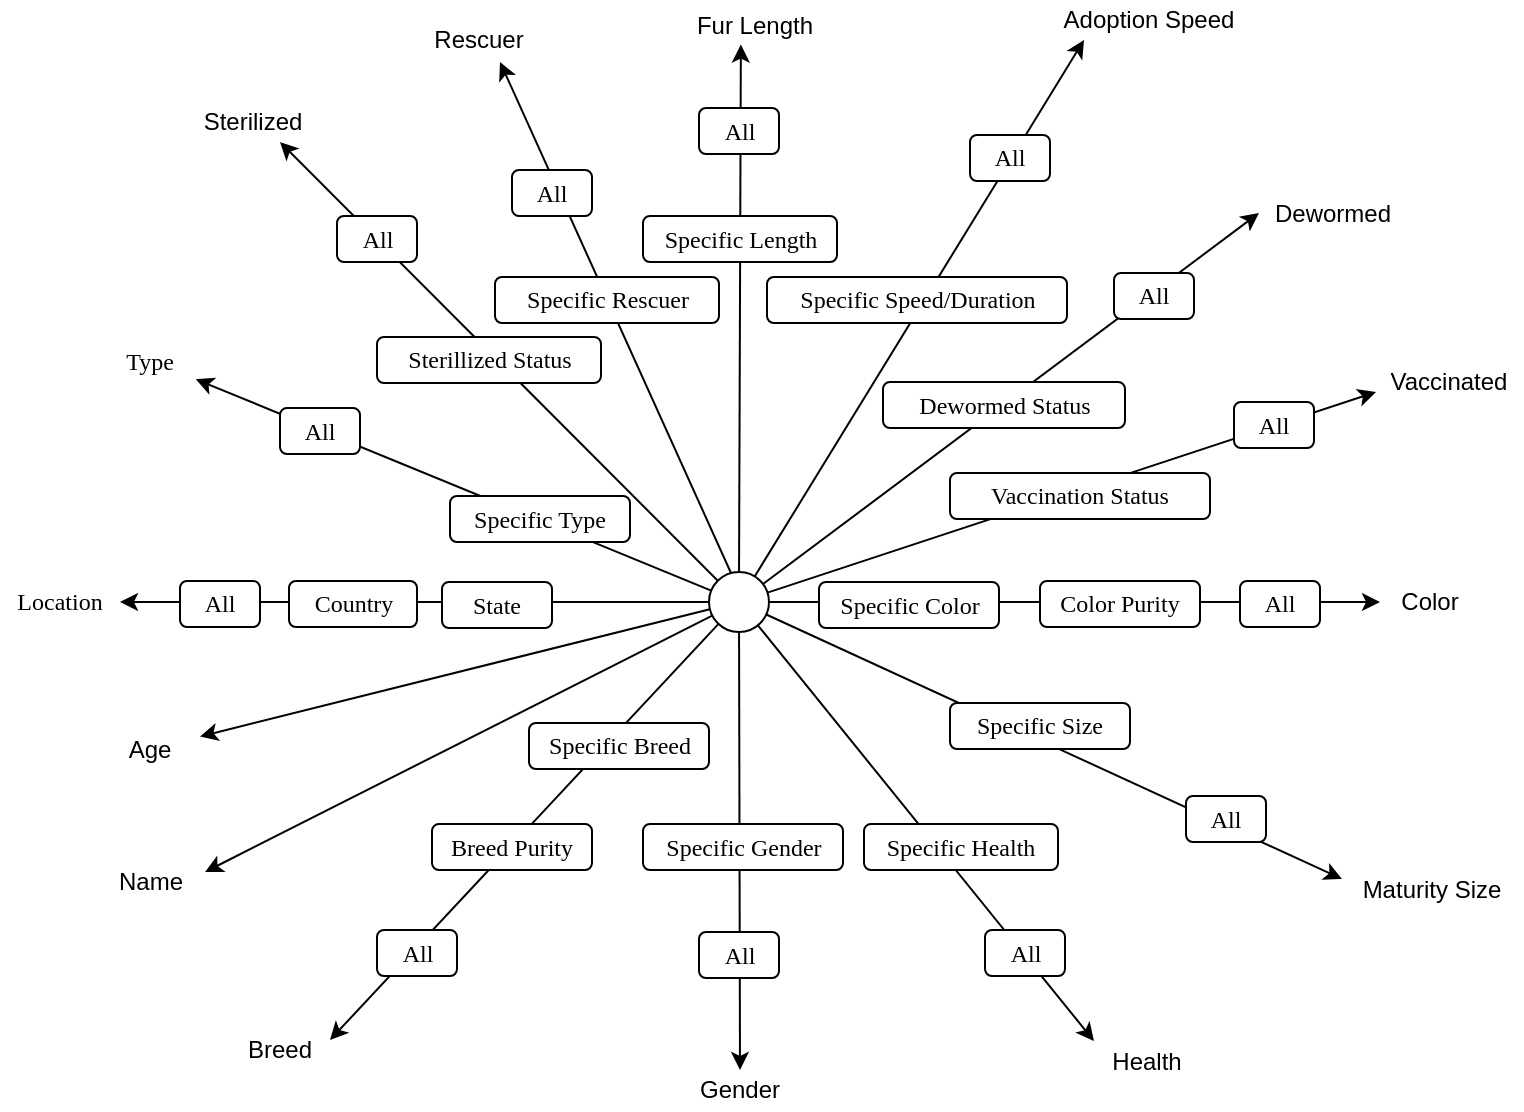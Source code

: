 <mxfile version="10.6.7" type="device"><diagram name="Page-1" id="10a91c8b-09ff-31b1-d368-03940ed4cc9e"><mxGraphModel dx="1394" dy="757" grid="1" gridSize="10" guides="1" tooltips="1" connect="1" arrows="1" fold="1" page="1" pageScale="1" pageWidth="400" pageHeight="400" background="#ffffff" math="0" shadow="0"><root><mxCell id="0"/><mxCell id="1" parent="0"/><mxCell id="zqjU6Is-Ee5SVb4OP-bb-23" style="edgeStyle=none;rounded=0;orthogonalLoop=1;jettySize=auto;html=0;entryX=0.964;entryY=0.983;entryDx=0;entryDy=0;endArrow=classic;endFill=1;fontColor=none;shadow=0;entryPerimeter=0;" parent="1" source="7fUG9F3epbiAuhgBZ7dw-4" edge="1"><mxGeometry relative="1" as="geometry"><mxPoint x="384.448" y="398.966" as="sourcePoint"/><mxPoint x="127.897" y="288.621" as="targetPoint"/></mxGeometry></mxCell><mxCell id="CtPt7kRRKyrElE4kS757-3" style="edgeStyle=orthogonalEdgeStyle;orthogonalLoop=1;jettySize=auto;html=1;strokeColor=none;rounded=0;" parent="1" target="CtPt7kRRKyrElE4kS757-1" edge="1"><mxGeometry relative="1" as="geometry"><mxPoint x="400.333" y="380" as="sourcePoint"/></mxGeometry></mxCell><mxCell id="CtPt7kRRKyrElE4kS757-1" value="All&lt;br&gt;" style="whiteSpace=wrap;html=1;rounded=1;shadow=0;labelBackgroundColor=none;strokeColor=#000000;strokeWidth=1;fillColor=#ffffff;fontFamily=Verdana;fontSize=12;fontColor=#000000;align=center;glass=0;" parent="1" vertex="1"><mxGeometry x="170" y="303" width="40" height="23" as="geometry"/></mxCell><mxCell id="7fUG9F3epbiAuhgBZ7dw-2" value="&lt;font face=&quot;Verdana&quot;&gt;Type&lt;br&gt;&lt;/font&gt;" style="text;html=1;strokeColor=none;fillColor=none;align=center;verticalAlign=middle;whiteSpace=wrap;rounded=0;" parent="1" vertex="1"><mxGeometry x="80" y="270" width="50" height="20" as="geometry"/></mxCell><mxCell id="7fUG9F3epbiAuhgBZ7dw-4" value="" style="ellipse;whiteSpace=wrap;html=1;" parent="1" vertex="1"><mxGeometry x="384.5" y="385" width="30" height="30" as="geometry"/></mxCell><mxCell id="7fUG9F3epbiAuhgBZ7dw-10" value="Specific Type&lt;br&gt;" style="whiteSpace=wrap;html=1;rounded=1;shadow=0;labelBackgroundColor=none;strokeColor=#000000;strokeWidth=1;fillColor=#ffffff;fontFamily=Verdana;fontSize=12;fontColor=#000000;align=center;glass=0;" parent="1" vertex="1"><mxGeometry x="255" y="347" width="90" height="23" as="geometry"/></mxCell><mxCell id="7fUG9F3epbiAuhgBZ7dw-14" style="edgeStyle=none;rounded=0;orthogonalLoop=1;jettySize=auto;html=0;endArrow=classic;endFill=1;fontColor=none;shadow=0;entryX=1;entryY=0.5;entryDx=0;entryDy=0;" parent="1" source="7fUG9F3epbiAuhgBZ7dw-4" target="7fUG9F3epbiAuhgBZ7dw-15" edge="1"><mxGeometry relative="1" as="geometry"><mxPoint x="423.448" y="570.466" as="sourcePoint"/><mxPoint x="140" y="400" as="targetPoint"/></mxGeometry></mxCell><mxCell id="7fUG9F3epbiAuhgBZ7dw-15" value="&lt;font face=&quot;Verdana&quot;&gt;Location&lt;br&gt;&lt;/font&gt;" style="text;html=1;strokeColor=none;fillColor=none;align=center;verticalAlign=middle;whiteSpace=wrap;rounded=0;" parent="1" vertex="1"><mxGeometry x="30" y="390" width="60" height="20" as="geometry"/></mxCell><mxCell id="7fUG9F3epbiAuhgBZ7dw-17" value="Age&lt;br&gt;" style="text;html=1;strokeColor=none;fillColor=none;align=center;verticalAlign=middle;whiteSpace=wrap;rounded=0;" parent="1" vertex="1"><mxGeometry x="80" y="463.5" width="50" height="20" as="geometry"/></mxCell><mxCell id="7fUG9F3epbiAuhgBZ7dw-72" value="Name&lt;br&gt;" style="text;html=1;strokeColor=none;fillColor=none;align=center;verticalAlign=middle;whiteSpace=wrap;rounded=0;" parent="1" vertex="1"><mxGeometry x="77.5" y="530" width="55" height="20" as="geometry"/></mxCell><mxCell id="7fUG9F3epbiAuhgBZ7dw-18" style="edgeStyle=none;rounded=0;orthogonalLoop=1;jettySize=auto;html=0;endArrow=classic;endFill=1;fontColor=none;shadow=0;" parent="1" source="7fUG9F3epbiAuhgBZ7dw-4" target="7fUG9F3epbiAuhgBZ7dw-17" edge="1"><mxGeometry relative="1" as="geometry"><mxPoint x="394.448" y="409.966" as="sourcePoint"/><mxPoint x="150.31" y="409.276" as="targetPoint"/></mxGeometry></mxCell><mxCell id="7fUG9F3epbiAuhgBZ7dw-19" value="Breed&lt;br&gt;" style="text;html=1;strokeColor=none;fillColor=none;align=center;verticalAlign=middle;whiteSpace=wrap;rounded=0;" parent="1" vertex="1"><mxGeometry x="145" y="614" width="50" height="20" as="geometry"/></mxCell><mxCell id="7fUG9F3epbiAuhgBZ7dw-20" style="edgeStyle=none;rounded=0;orthogonalLoop=1;jettySize=auto;html=0;endArrow=classic;endFill=1;fontColor=none;shadow=0;entryX=1;entryY=0.25;entryDx=0;entryDy=0;" parent="1" source="7fUG9F3epbiAuhgBZ7dw-4" target="7fUG9F3epbiAuhgBZ7dw-19" edge="1"><mxGeometry relative="1" as="geometry"><mxPoint x="394.448" y="409.966" as="sourcePoint"/><mxPoint x="200" y="530" as="targetPoint"/></mxGeometry></mxCell><mxCell id="7fUG9F3epbiAuhgBZ7dw-21" value="All&lt;br&gt;" style="whiteSpace=wrap;html=1;rounded=1;shadow=0;labelBackgroundColor=none;strokeColor=#000000;strokeWidth=1;fillColor=#ffffff;fontFamily=Verdana;fontSize=12;fontColor=#000000;align=center;glass=0;" parent="1" vertex="1"><mxGeometry x="218.5" y="564" width="40" height="23" as="geometry"/></mxCell><mxCell id="7fUG9F3epbiAuhgBZ7dw-22" value="Breed Purity&lt;br&gt;" style="whiteSpace=wrap;html=1;rounded=1;shadow=0;labelBackgroundColor=none;strokeColor=#000000;strokeWidth=1;fillColor=#ffffff;fontFamily=Verdana;fontSize=12;fontColor=#000000;align=center;glass=0;" parent="1" vertex="1"><mxGeometry x="246" y="511" width="80" height="23" as="geometry"/></mxCell><mxCell id="7fUG9F3epbiAuhgBZ7dw-23" value="Specific Breed" style="whiteSpace=wrap;html=1;rounded=1;shadow=0;labelBackgroundColor=none;strokeColor=#000000;strokeWidth=1;fillColor=#ffffff;fontFamily=Verdana;fontSize=12;fontColor=#000000;align=center;glass=0;" parent="1" vertex="1"><mxGeometry x="294.5" y="460.5" width="90" height="23" as="geometry"/></mxCell><mxCell id="7fUG9F3epbiAuhgBZ7dw-24" value="Gender&lt;br&gt;" style="text;html=1;strokeColor=none;fillColor=none;align=center;verticalAlign=middle;whiteSpace=wrap;rounded=0;" parent="1" vertex="1"><mxGeometry x="375" y="634" width="50" height="20" as="geometry"/></mxCell><mxCell id="7fUG9F3epbiAuhgBZ7dw-25" style="edgeStyle=none;rounded=0;orthogonalLoop=1;jettySize=auto;html=0;endArrow=classic;endFill=1;fontColor=none;shadow=0;entryX=0.5;entryY=0;entryDx=0;entryDy=0;" parent="1" source="7fUG9F3epbiAuhgBZ7dw-4" target="7fUG9F3epbiAuhgBZ7dw-24" edge="1"><mxGeometry relative="1" as="geometry"><mxPoint x="398.027" y="419.663" as="sourcePoint"/><mxPoint x="190.31" y="594.793" as="targetPoint"/></mxGeometry></mxCell><mxCell id="7fUG9F3epbiAuhgBZ7dw-27" value="All&lt;br&gt;" style="whiteSpace=wrap;html=1;rounded=1;shadow=0;labelBackgroundColor=none;strokeColor=#000000;strokeWidth=1;fillColor=#ffffff;fontFamily=Verdana;fontSize=12;fontColor=#000000;align=center;glass=0;" parent="1" vertex="1"><mxGeometry x="379.5" y="565" width="40" height="23" as="geometry"/></mxCell><mxCell id="7fUG9F3epbiAuhgBZ7dw-29" value="Specific Gender" style="whiteSpace=wrap;html=1;rounded=1;shadow=0;labelBackgroundColor=none;strokeColor=#000000;strokeWidth=1;fillColor=#ffffff;fontFamily=Verdana;fontSize=12;fontColor=#000000;align=center;glass=0;" parent="1" vertex="1"><mxGeometry x="351.5" y="511" width="100" height="23" as="geometry"/></mxCell><mxCell id="7fUG9F3epbiAuhgBZ7dw-31" value="Color&lt;br&gt;" style="text;html=1;strokeColor=none;fillColor=none;align=center;verticalAlign=middle;whiteSpace=wrap;rounded=0;" parent="1" vertex="1"><mxGeometry x="720" y="390" width="50" height="20" as="geometry"/></mxCell><mxCell id="7fUG9F3epbiAuhgBZ7dw-32" style="edgeStyle=none;rounded=0;orthogonalLoop=1;jettySize=auto;html=0;endArrow=classic;endFill=1;fontColor=none;shadow=0;" parent="1" source="7fUG9F3epbiAuhgBZ7dw-4" target="7fUG9F3epbiAuhgBZ7dw-31" edge="1"><mxGeometry relative="1" as="geometry"><mxPoint x="413.974" y="424.317" as="sourcePoint"/><mxPoint x="472" y="610.333" as="targetPoint"/></mxGeometry></mxCell><mxCell id="7fUG9F3epbiAuhgBZ7dw-33" value="All&lt;br&gt;" style="whiteSpace=wrap;html=1;rounded=1;shadow=0;labelBackgroundColor=none;strokeColor=#000000;strokeWidth=1;fillColor=#ffffff;fontFamily=Verdana;fontSize=12;fontColor=#000000;align=center;glass=0;" parent="1" vertex="1"><mxGeometry x="650" y="389.5" width="40" height="23" as="geometry"/></mxCell><mxCell id="7fUG9F3epbiAuhgBZ7dw-34" value="Color Purity&lt;br&gt;" style="whiteSpace=wrap;html=1;rounded=1;shadow=0;labelBackgroundColor=none;strokeColor=#000000;strokeWidth=1;fillColor=#ffffff;fontFamily=Verdana;fontSize=12;fontColor=#000000;align=center;glass=0;" parent="1" vertex="1"><mxGeometry x="550" y="389.5" width="80" height="23" as="geometry"/></mxCell><mxCell id="7fUG9F3epbiAuhgBZ7dw-37" value="Specific Color&lt;br&gt;" style="whiteSpace=wrap;html=1;rounded=1;shadow=0;labelBackgroundColor=none;strokeColor=#000000;strokeWidth=1;fillColor=#ffffff;fontFamily=Verdana;fontSize=12;fontColor=#000000;align=center;glass=0;" parent="1" vertex="1"><mxGeometry x="439.5" y="390" width="90" height="23" as="geometry"/></mxCell><mxCell id="7fUG9F3epbiAuhgBZ7dw-39" value="Maturity Size&lt;br&gt;" style="text;html=1;strokeColor=none;fillColor=none;align=center;verticalAlign=middle;whiteSpace=wrap;rounded=0;" parent="1" vertex="1"><mxGeometry x="701" y="533.5" width="90" height="20" as="geometry"/></mxCell><mxCell id="7fUG9F3epbiAuhgBZ7dw-40" style="edgeStyle=none;rounded=0;orthogonalLoop=1;jettySize=auto;html=0;endArrow=classic;endFill=1;fontColor=none;shadow=0;entryX=0;entryY=0.25;entryDx=0;entryDy=0;" parent="1" source="7fUG9F3epbiAuhgBZ7dw-4" target="7fUG9F3epbiAuhgBZ7dw-39" edge="1"><mxGeometry relative="1" as="geometry"><mxPoint x="424.5" y="410" as="sourcePoint"/><mxPoint x="730" y="410" as="targetPoint"/></mxGeometry></mxCell><mxCell id="7fUG9F3epbiAuhgBZ7dw-41" value="All&lt;br&gt;" style="whiteSpace=wrap;html=1;rounded=1;shadow=0;labelBackgroundColor=none;strokeColor=#000000;strokeWidth=1;fillColor=#ffffff;fontFamily=Verdana;fontSize=12;fontColor=#000000;align=center;glass=0;" parent="1" vertex="1"><mxGeometry x="623" y="497" width="40" height="23" as="geometry"/></mxCell><mxCell id="7fUG9F3epbiAuhgBZ7dw-42" value="Specific Size&lt;br&gt;" style="whiteSpace=wrap;html=1;rounded=1;shadow=0;labelBackgroundColor=none;strokeColor=#000000;strokeWidth=1;fillColor=#ffffff;fontFamily=Verdana;fontSize=12;fontColor=#000000;align=center;glass=0;" parent="1" vertex="1"><mxGeometry x="505" y="450.5" width="90" height="23" as="geometry"/></mxCell><mxCell id="7fUG9F3epbiAuhgBZ7dw-43" value="Fur Length" style="text;html=1;strokeColor=none;fillColor=none;align=center;verticalAlign=middle;whiteSpace=wrap;rounded=0;" parent="1" vertex="1"><mxGeometry x="370.5" y="102" width="73" height="20" as="geometry"/></mxCell><mxCell id="7fUG9F3epbiAuhgBZ7dw-44" style="edgeStyle=none;rounded=0;orthogonalLoop=1;jettySize=auto;html=0;endArrow=classic;endFill=1;fontColor=none;shadow=0;entryX=0.41;entryY=0.964;entryDx=0;entryDy=0;entryPerimeter=0;" parent="1" source="7fUG9F3epbiAuhgBZ7dw-4" target="7fUG9F3epbiAuhgBZ7dw-43" edge="1"><mxGeometry relative="1" as="geometry"><mxPoint x="292" y="120" as="sourcePoint"/><mxPoint x="608" y="125.5" as="targetPoint"/><Array as="points"/></mxGeometry></mxCell><mxCell id="7fUG9F3epbiAuhgBZ7dw-45" value="All&lt;br&gt;" style="whiteSpace=wrap;html=1;rounded=1;shadow=0;labelBackgroundColor=none;strokeColor=#000000;strokeWidth=1;fillColor=#ffffff;fontFamily=Verdana;fontSize=12;fontColor=#000000;align=center;glass=0;" parent="1" vertex="1"><mxGeometry x="379.5" y="153" width="40" height="23" as="geometry"/></mxCell><mxCell id="7fUG9F3epbiAuhgBZ7dw-46" value="Specific Length&lt;br&gt;" style="whiteSpace=wrap;html=1;rounded=1;shadow=0;labelBackgroundColor=none;strokeColor=#000000;strokeWidth=1;fillColor=#ffffff;fontFamily=Verdana;fontSize=12;fontColor=#000000;align=center;glass=0;" parent="1" vertex="1"><mxGeometry x="351.5" y="207" width="97" height="23" as="geometry"/></mxCell><mxCell id="7fUG9F3epbiAuhgBZ7dw-48" value="Vaccinated" style="text;html=1;strokeColor=none;fillColor=none;align=center;verticalAlign=middle;whiteSpace=wrap;rounded=0;" parent="1" vertex="1"><mxGeometry x="718" y="280" width="73" height="20" as="geometry"/></mxCell><mxCell id="7fUG9F3epbiAuhgBZ7dw-49" style="edgeStyle=none;rounded=0;orthogonalLoop=1;jettySize=auto;html=0;endArrow=classic;endFill=1;fontColor=none;shadow=0;entryX=0;entryY=0.75;entryDx=0;entryDy=0;" parent="1" source="7fUG9F3epbiAuhgBZ7dw-4" target="7fUG9F3epbiAuhgBZ7dw-48" edge="1"><mxGeometry relative="1" as="geometry"><mxPoint x="584.837" y="339.06" as="sourcePoint"/><mxPoint x="792" y="79.5" as="targetPoint"/><Array as="points"/></mxGeometry></mxCell><mxCell id="7fUG9F3epbiAuhgBZ7dw-50" value="All&lt;br&gt;" style="whiteSpace=wrap;html=1;rounded=1;shadow=0;labelBackgroundColor=none;strokeColor=#000000;strokeWidth=1;fillColor=#ffffff;fontFamily=Verdana;fontSize=12;fontColor=#000000;align=center;glass=0;" parent="1" vertex="1"><mxGeometry x="647" y="300" width="40" height="23" as="geometry"/></mxCell><mxCell id="7fUG9F3epbiAuhgBZ7dw-51" value="Vaccination Status" style="whiteSpace=wrap;html=1;rounded=1;shadow=0;labelBackgroundColor=none;strokeColor=#000000;strokeWidth=1;fillColor=#ffffff;fontFamily=Verdana;fontSize=12;fontColor=#000000;align=center;glass=0;" parent="1" vertex="1"><mxGeometry x="505" y="335.5" width="130" height="23" as="geometry"/></mxCell><mxCell id="7fUG9F3epbiAuhgBZ7dw-53" value="Dewormed" style="text;html=1;strokeColor=none;fillColor=none;align=center;verticalAlign=middle;whiteSpace=wrap;rounded=0;" parent="1" vertex="1"><mxGeometry x="659.5" y="195.5" width="73" height="20" as="geometry"/></mxCell><mxCell id="7fUG9F3epbiAuhgBZ7dw-54" style="edgeStyle=none;rounded=0;orthogonalLoop=1;jettySize=auto;html=0;endArrow=classic;endFill=1;fontColor=none;shadow=0;entryX=0;entryY=0.5;entryDx=0;entryDy=0;" parent="1" source="7fUG9F3epbiAuhgBZ7dw-4" target="7fUG9F3epbiAuhgBZ7dw-53" edge="1"><mxGeometry relative="1" as="geometry"><mxPoint x="564.337" y="412.56" as="sourcePoint"/><mxPoint x="771.5" y="153" as="targetPoint"/><Array as="points"/></mxGeometry></mxCell><mxCell id="7fUG9F3epbiAuhgBZ7dw-55" value="All&lt;br&gt;" style="whiteSpace=wrap;html=1;rounded=1;shadow=0;labelBackgroundColor=none;strokeColor=#000000;strokeWidth=1;fillColor=#ffffff;fontFamily=Verdana;fontSize=12;fontColor=#000000;align=center;glass=0;" parent="1" vertex="1"><mxGeometry x="587" y="235.5" width="40" height="23" as="geometry"/></mxCell><mxCell id="7fUG9F3epbiAuhgBZ7dw-56" value="Dewormed Status&lt;br&gt;" style="whiteSpace=wrap;html=1;rounded=1;shadow=0;labelBackgroundColor=none;strokeColor=#000000;strokeWidth=1;fillColor=#ffffff;fontFamily=Verdana;fontSize=12;fontColor=#000000;align=center;glass=0;" parent="1" vertex="1"><mxGeometry x="471.5" y="290" width="121" height="23" as="geometry"/></mxCell><mxCell id="7fUG9F3epbiAuhgBZ7dw-57" value="Sterilized" style="text;html=1;strokeColor=none;fillColor=none;align=center;verticalAlign=middle;whiteSpace=wrap;rounded=0;" parent="1" vertex="1"><mxGeometry x="120" y="150" width="73" height="20" as="geometry"/></mxCell><mxCell id="7fUG9F3epbiAuhgBZ7dw-58" style="edgeStyle=none;rounded=0;orthogonalLoop=1;jettySize=auto;html=0;endArrow=classic;endFill=1;fontColor=none;shadow=0;" parent="1" source="7fUG9F3epbiAuhgBZ7dw-4" edge="1"><mxGeometry relative="1" as="geometry"><mxPoint x="289.837" y="385.06" as="sourcePoint"/><mxPoint x="170" y="170" as="targetPoint"/><Array as="points"/></mxGeometry></mxCell><mxCell id="7fUG9F3epbiAuhgBZ7dw-59" value="All&lt;br&gt;" style="whiteSpace=wrap;html=1;rounded=1;shadow=0;labelBackgroundColor=none;strokeColor=#000000;strokeWidth=1;fillColor=#ffffff;fontFamily=Verdana;fontSize=12;fontColor=#000000;align=center;glass=0;" parent="1" vertex="1"><mxGeometry x="198.5" y="207" width="40" height="23" as="geometry"/></mxCell><mxCell id="7fUG9F3epbiAuhgBZ7dw-60" value="Sterillized Status&lt;br&gt;" style="whiteSpace=wrap;html=1;rounded=1;shadow=0;labelBackgroundColor=none;strokeColor=#000000;strokeWidth=1;fillColor=#ffffff;fontFamily=Verdana;fontSize=12;fontColor=#000000;align=center;glass=0;" parent="1" vertex="1"><mxGeometry x="218.5" y="267.5" width="112" height="23" as="geometry"/></mxCell><mxCell id="7fUG9F3epbiAuhgBZ7dw-61" value="Health" style="text;html=1;strokeColor=none;fillColor=none;align=center;verticalAlign=middle;whiteSpace=wrap;rounded=0;" parent="1" vertex="1"><mxGeometry x="577" y="620" width="53" height="20" as="geometry"/></mxCell><mxCell id="7fUG9F3epbiAuhgBZ7dw-62" style="edgeStyle=none;rounded=0;orthogonalLoop=1;jettySize=auto;html=0;endArrow=classic;endFill=1;fontColor=none;shadow=0;entryX=0;entryY=-0.025;entryDx=0;entryDy=0;entryPerimeter=0;" parent="1" source="7fUG9F3epbiAuhgBZ7dw-4" target="7fUG9F3epbiAuhgBZ7dw-61" edge="1"><mxGeometry relative="1" as="geometry"><mxPoint x="546.337" y="787.56" as="sourcePoint"/><mxPoint x="753.5" y="528" as="targetPoint"/><Array as="points"/></mxGeometry></mxCell><mxCell id="7fUG9F3epbiAuhgBZ7dw-63" value="All&lt;br&gt;" style="whiteSpace=wrap;html=1;rounded=1;shadow=0;labelBackgroundColor=none;strokeColor=#000000;strokeWidth=1;fillColor=#ffffff;fontFamily=Verdana;fontSize=12;fontColor=#000000;align=center;glass=0;" parent="1" vertex="1"><mxGeometry x="522.5" y="564" width="40" height="23" as="geometry"/></mxCell><mxCell id="7fUG9F3epbiAuhgBZ7dw-64" value="Specific Health&lt;br&gt;" style="whiteSpace=wrap;html=1;rounded=1;shadow=0;labelBackgroundColor=none;strokeColor=#000000;strokeWidth=1;fillColor=#ffffff;fontFamily=Verdana;fontSize=12;fontColor=#000000;align=center;glass=0;" parent="1" vertex="1"><mxGeometry x="462" y="511" width="97" height="23" as="geometry"/></mxCell><mxCell id="7fUG9F3epbiAuhgBZ7dw-74" style="edgeStyle=none;rounded=0;orthogonalLoop=1;jettySize=auto;html=0;endArrow=classic;endFill=1;fontColor=none;shadow=0;entryX=1;entryY=0.25;entryDx=0;entryDy=0;" parent="1" source="7fUG9F3epbiAuhgBZ7dw-4" target="7fUG9F3epbiAuhgBZ7dw-72" edge="1"><mxGeometry relative="1" as="geometry"><mxPoint x="394.815" y="413.057" as="sourcePoint"/><mxPoint x="140" y="466.737" as="targetPoint"/></mxGeometry></mxCell><mxCell id="7fUG9F3epbiAuhgBZ7dw-77" value="All&lt;br&gt;" style="whiteSpace=wrap;html=1;rounded=1;shadow=0;labelBackgroundColor=none;strokeColor=#000000;strokeWidth=1;fillColor=#ffffff;fontFamily=Verdana;fontSize=12;fontColor=#000000;align=center;glass=0;" parent="1" vertex="1"><mxGeometry x="120" y="389.5" width="40" height="23" as="geometry"/></mxCell><mxCell id="7fUG9F3epbiAuhgBZ7dw-78" value="Country" style="whiteSpace=wrap;html=1;rounded=1;shadow=0;labelBackgroundColor=none;strokeColor=#000000;strokeWidth=1;fillColor=#ffffff;fontFamily=Verdana;fontSize=12;fontColor=#000000;align=center;glass=0;" parent="1" vertex="1"><mxGeometry x="174.5" y="389.5" width="64" height="23" as="geometry"/></mxCell><mxCell id="7fUG9F3epbiAuhgBZ7dw-79" value="State" style="whiteSpace=wrap;html=1;rounded=1;shadow=0;labelBackgroundColor=none;strokeColor=#000000;strokeWidth=1;fillColor=#ffffff;fontFamily=Verdana;fontSize=12;fontColor=#000000;align=center;glass=0;" parent="1" vertex="1"><mxGeometry x="251" y="390" width="55" height="23" as="geometry"/></mxCell><mxCell id="FQDrDX4h5zilthUBBaG3-1" value="Rescuer" style="text;html=1;strokeColor=none;fillColor=none;align=center;verticalAlign=middle;whiteSpace=wrap;rounded=0;" parent="1" vertex="1"><mxGeometry x="233" y="109" width="73" height="20" as="geometry"/></mxCell><mxCell id="FQDrDX4h5zilthUBBaG3-2" style="edgeStyle=none;rounded=0;orthogonalLoop=1;jettySize=auto;html=0;endArrow=classic;endFill=1;fontColor=none;shadow=0;" parent="1" edge="1"><mxGeometry relative="1" as="geometry"><mxPoint x="395.5" y="385.5" as="sourcePoint"/><mxPoint x="280" y="130" as="targetPoint"/><Array as="points"/></mxGeometry></mxCell><mxCell id="FQDrDX4h5zilthUBBaG3-3" value="All&lt;br&gt;" style="whiteSpace=wrap;html=1;rounded=1;shadow=0;labelBackgroundColor=none;strokeColor=#000000;strokeWidth=1;fillColor=#ffffff;fontFamily=Verdana;fontSize=12;fontColor=#000000;align=center;glass=0;" parent="1" vertex="1"><mxGeometry x="286" y="184" width="40" height="23" as="geometry"/></mxCell><mxCell id="FQDrDX4h5zilthUBBaG3-4" value="Specific Rescuer&lt;br&gt;" style="whiteSpace=wrap;html=1;rounded=1;shadow=0;labelBackgroundColor=none;strokeColor=#000000;strokeWidth=1;fillColor=#ffffff;fontFamily=Verdana;fontSize=12;fontColor=#000000;align=center;glass=0;" parent="1" vertex="1"><mxGeometry x="277.5" y="237.5" width="112" height="23" as="geometry"/></mxCell><mxCell id="1U_0XiB_c8g7DisTLDLd-1" style="edgeStyle=none;rounded=0;orthogonalLoop=1;jettySize=auto;html=0;endArrow=classic;endFill=1;fontColor=none;shadow=0;entryX=0.143;entryY=1;entryDx=0;entryDy=0;entryPerimeter=0;" edge="1" parent="1" source="7fUG9F3epbiAuhgBZ7dw-4" target="1U_0XiB_c8g7DisTLDLd-2"><mxGeometry relative="1" as="geometry"><mxPoint x="419.21" y="398.567" as="sourcePoint"/><mxPoint x="510" y="100" as="targetPoint"/><Array as="points"/></mxGeometry></mxCell><mxCell id="1U_0XiB_c8g7DisTLDLd-2" value="Adoption Speed" style="text;html=1;strokeColor=none;fillColor=none;align=center;verticalAlign=middle;whiteSpace=wrap;rounded=0;" vertex="1" parent="1"><mxGeometry x="559" y="99" width="91" height="20" as="geometry"/></mxCell><mxCell id="1U_0XiB_c8g7DisTLDLd-3" value="All&lt;br&gt;" style="whiteSpace=wrap;html=1;rounded=1;shadow=0;labelBackgroundColor=none;strokeColor=#000000;strokeWidth=1;fillColor=#ffffff;fontFamily=Verdana;fontSize=12;fontColor=#000000;align=center;glass=0;" vertex="1" parent="1"><mxGeometry x="515" y="166.5" width="40" height="23" as="geometry"/></mxCell><mxCell id="1U_0XiB_c8g7DisTLDLd-4" value="Specific Speed/Duration&lt;br&gt;" style="whiteSpace=wrap;html=1;rounded=1;shadow=0;labelBackgroundColor=none;strokeColor=#000000;strokeWidth=1;fillColor=#ffffff;fontFamily=Verdana;fontSize=12;fontColor=#000000;align=center;glass=0;" vertex="1" parent="1"><mxGeometry x="413.5" y="237.5" width="150" height="23" as="geometry"/></mxCell></root></mxGraphModel></diagram></mxfile>
